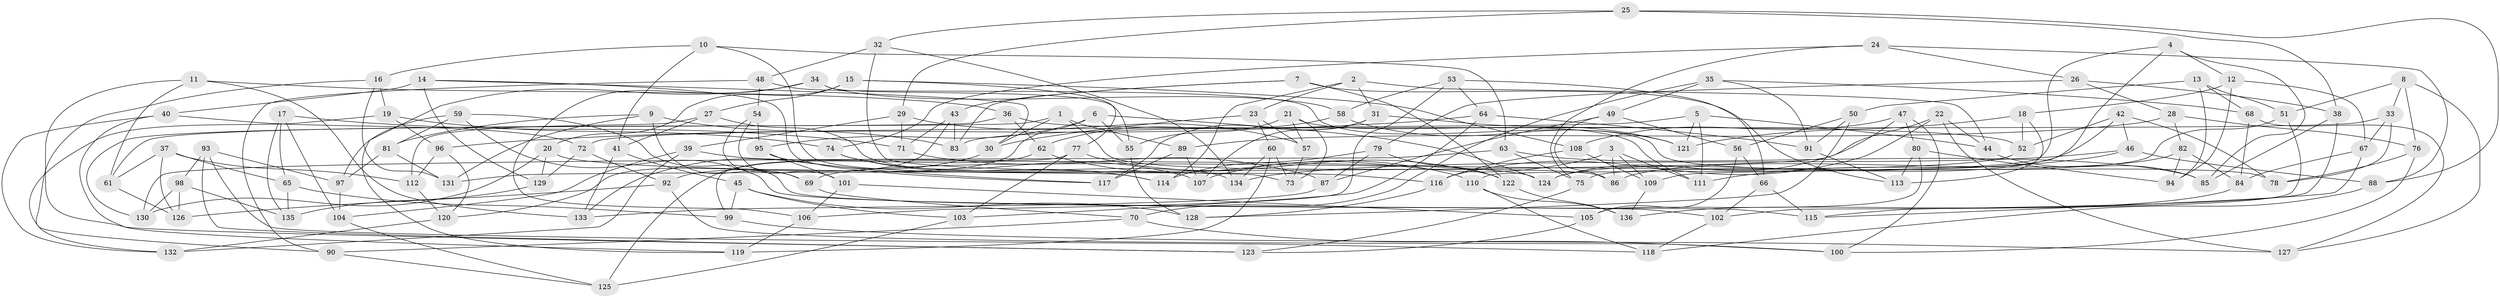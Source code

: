 // coarse degree distribution, {6: 0.3894736842105263, 5: 0.042105263157894736, 4: 0.5473684210526316, 3: 0.021052631578947368}
// Generated by graph-tools (version 1.1) at 2025/52/02/27/25 19:52:29]
// undirected, 136 vertices, 272 edges
graph export_dot {
graph [start="1"]
  node [color=gray90,style=filled];
  1;
  2;
  3;
  4;
  5;
  6;
  7;
  8;
  9;
  10;
  11;
  12;
  13;
  14;
  15;
  16;
  17;
  18;
  19;
  20;
  21;
  22;
  23;
  24;
  25;
  26;
  27;
  28;
  29;
  30;
  31;
  32;
  33;
  34;
  35;
  36;
  37;
  38;
  39;
  40;
  41;
  42;
  43;
  44;
  45;
  46;
  47;
  48;
  49;
  50;
  51;
  52;
  53;
  54;
  55;
  56;
  57;
  58;
  59;
  60;
  61;
  62;
  63;
  64;
  65;
  66;
  67;
  68;
  69;
  70;
  71;
  72;
  73;
  74;
  75;
  76;
  77;
  78;
  79;
  80;
  81;
  82;
  83;
  84;
  85;
  86;
  87;
  88;
  89;
  90;
  91;
  92;
  93;
  94;
  95;
  96;
  97;
  98;
  99;
  100;
  101;
  102;
  103;
  104;
  105;
  106;
  107;
  108;
  109;
  110;
  111;
  112;
  113;
  114;
  115;
  116;
  117;
  118;
  119;
  120;
  121;
  122;
  123;
  124;
  125;
  126;
  127;
  128;
  129;
  130;
  131;
  132;
  133;
  134;
  135;
  136;
  1 -- 61;
  1 -- 86;
  1 -- 30;
  1 -- 89;
  2 -- 44;
  2 -- 31;
  2 -- 23;
  2 -- 114;
  3 -- 86;
  3 -- 109;
  3 -- 107;
  3 -- 111;
  4 -- 85;
  4 -- 110;
  4 -- 12;
  4 -- 109;
  5 -- 83;
  5 -- 121;
  5 -- 111;
  5 -- 44;
  6 -- 95;
  6 -- 124;
  6 -- 92;
  6 -- 55;
  7 -- 122;
  7 -- 83;
  7 -- 113;
  7 -- 43;
  8 -- 76;
  8 -- 127;
  8 -- 51;
  8 -- 33;
  9 -- 81;
  9 -- 69;
  9 -- 131;
  9 -- 83;
  10 -- 16;
  10 -- 63;
  10 -- 114;
  10 -- 41;
  11 -- 61;
  11 -- 36;
  11 -- 133;
  11 -- 123;
  12 -- 94;
  12 -- 67;
  12 -- 18;
  13 -- 68;
  13 -- 50;
  13 -- 51;
  13 -- 94;
  14 -- 30;
  14 -- 117;
  14 -- 40;
  14 -- 129;
  15 -- 77;
  15 -- 27;
  15 -- 20;
  15 -- 108;
  16 -- 90;
  16 -- 19;
  16 -- 131;
  17 -- 135;
  17 -- 104;
  17 -- 65;
  17 -- 71;
  18 -- 121;
  18 -- 113;
  18 -- 52;
  19 -- 96;
  19 -- 74;
  19 -- 132;
  20 -- 130;
  20 -- 129;
  20 -- 116;
  21 -- 111;
  21 -- 57;
  21 -- 55;
  21 -- 73;
  22 -- 127;
  22 -- 116;
  22 -- 131;
  22 -- 44;
  23 -- 30;
  23 -- 57;
  23 -- 60;
  24 -- 26;
  24 -- 88;
  24 -- 75;
  24 -- 74;
  25 -- 32;
  25 -- 29;
  25 -- 88;
  25 -- 38;
  26 -- 28;
  26 -- 38;
  26 -- 79;
  27 -- 112;
  27 -- 134;
  27 -- 41;
  28 -- 89;
  28 -- 76;
  28 -- 82;
  29 -- 57;
  29 -- 71;
  29 -- 39;
  30 -- 133;
  31 -- 117;
  31 -- 107;
  31 -- 121;
  32 -- 73;
  32 -- 48;
  32 -- 134;
  33 -- 72;
  33 -- 78;
  33 -- 67;
  34 -- 106;
  34 -- 119;
  34 -- 58;
  34 -- 55;
  35 -- 70;
  35 -- 68;
  35 -- 91;
  35 -- 49;
  36 -- 130;
  36 -- 52;
  36 -- 62;
  37 -- 65;
  37 -- 126;
  37 -- 112;
  37 -- 61;
  38 -- 85;
  38 -- 115;
  39 -- 104;
  39 -- 132;
  39 -- 124;
  40 -- 72;
  40 -- 132;
  40 -- 119;
  41 -- 133;
  41 -- 45;
  42 -- 52;
  42 -- 46;
  42 -- 124;
  42 -- 78;
  43 -- 83;
  43 -- 120;
  43 -- 71;
  44 -- 85;
  45 -- 103;
  45 -- 99;
  45 -- 128;
  46 -- 134;
  46 -- 88;
  46 -- 111;
  47 -- 108;
  47 -- 124;
  47 -- 80;
  47 -- 100;
  48 -- 90;
  48 -- 54;
  48 -- 78;
  49 -- 86;
  49 -- 56;
  49 -- 87;
  50 -- 56;
  50 -- 128;
  50 -- 91;
  51 -- 75;
  51 -- 102;
  52 -- 69;
  53 -- 64;
  53 -- 66;
  53 -- 106;
  53 -- 58;
  54 -- 69;
  54 -- 101;
  54 -- 95;
  55 -- 128;
  56 -- 66;
  56 -- 105;
  57 -- 73;
  58 -- 121;
  58 -- 62;
  59 -- 115;
  59 -- 81;
  59 -- 102;
  59 -- 97;
  60 -- 134;
  60 -- 73;
  60 -- 119;
  61 -- 126;
  62 -- 125;
  62 -- 110;
  63 -- 75;
  63 -- 130;
  63 -- 85;
  64 -- 103;
  64 -- 96;
  64 -- 91;
  65 -- 99;
  65 -- 135;
  66 -- 102;
  66 -- 115;
  67 -- 84;
  67 -- 115;
  68 -- 127;
  68 -- 84;
  69 -- 70;
  70 -- 90;
  70 -- 100;
  71 -- 87;
  72 -- 92;
  72 -- 129;
  74 -- 107;
  74 -- 114;
  75 -- 123;
  76 -- 78;
  76 -- 100;
  77 -- 103;
  77 -- 122;
  77 -- 99;
  79 -- 122;
  79 -- 87;
  79 -- 114;
  80 -- 94;
  80 -- 105;
  80 -- 113;
  81 -- 131;
  81 -- 97;
  82 -- 94;
  82 -- 86;
  82 -- 84;
  84 -- 136;
  87 -- 133;
  88 -- 118;
  89 -- 107;
  89 -- 117;
  90 -- 125;
  91 -- 113;
  92 -- 100;
  92 -- 126;
  93 -- 98;
  93 -- 118;
  93 -- 97;
  93 -- 123;
  95 -- 117;
  95 -- 101;
  96 -- 112;
  96 -- 120;
  97 -- 104;
  98 -- 126;
  98 -- 130;
  98 -- 135;
  99 -- 127;
  101 -- 106;
  101 -- 105;
  102 -- 118;
  103 -- 125;
  104 -- 125;
  105 -- 123;
  106 -- 119;
  108 -- 116;
  108 -- 109;
  109 -- 136;
  110 -- 136;
  110 -- 118;
  112 -- 120;
  116 -- 128;
  120 -- 132;
  122 -- 136;
  129 -- 135;
}
